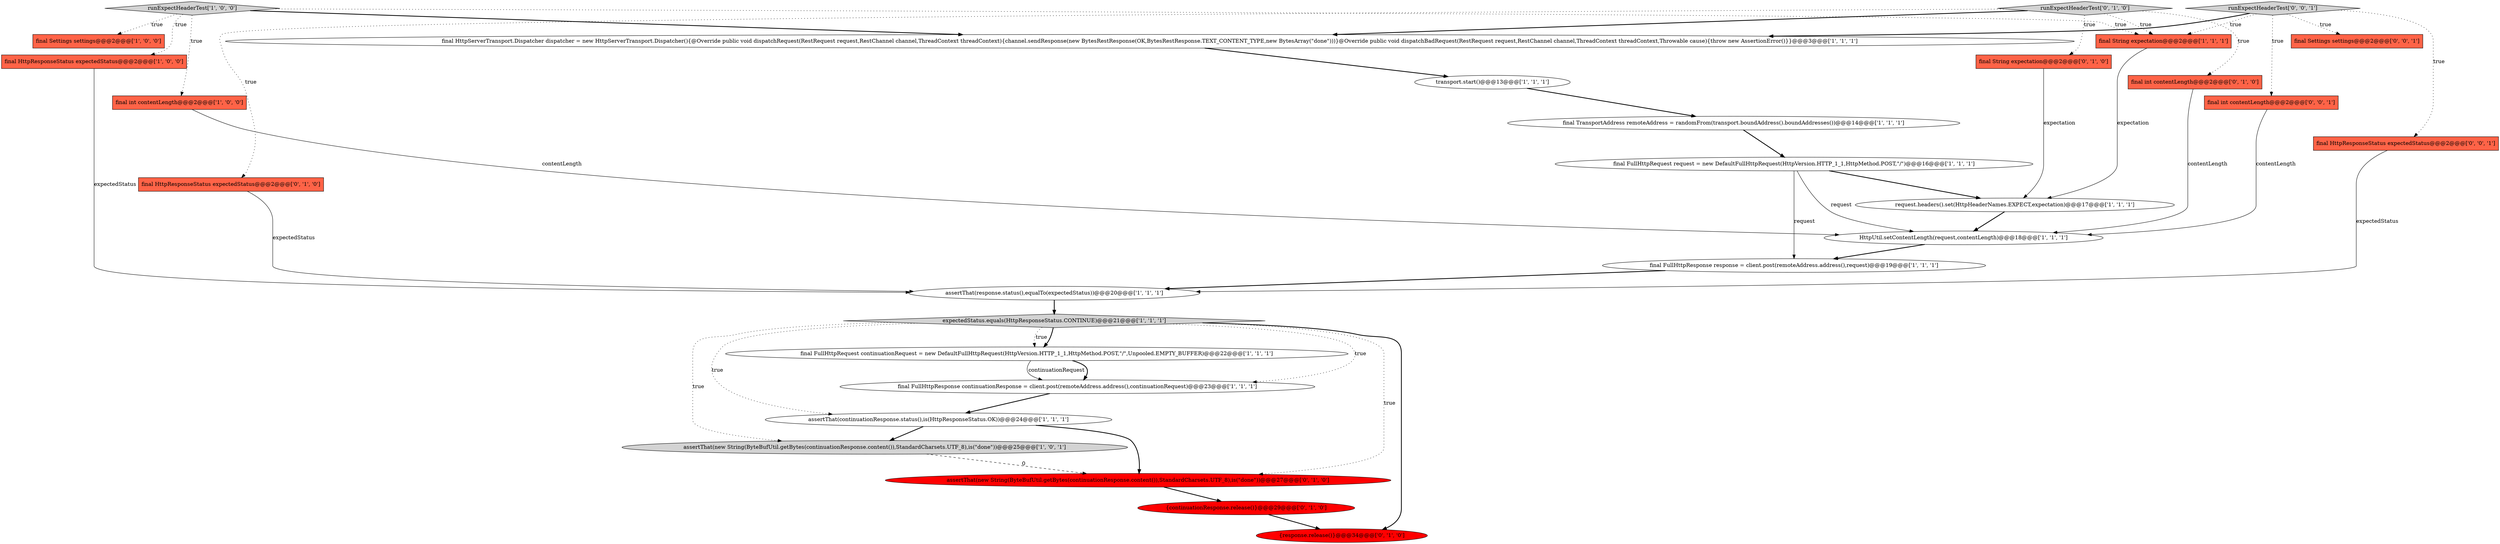 digraph {
1 [style = filled, label = "final TransportAddress remoteAddress = randomFrom(transport.boundAddress().boundAddresses())@@@14@@@['1', '1', '1']", fillcolor = white, shape = ellipse image = "AAA0AAABBB1BBB"];
23 [style = filled, label = "runExpectHeaderTest['0', '1', '0']", fillcolor = lightgray, shape = diamond image = "AAA0AAABBB2BBB"];
13 [style = filled, label = "assertThat(continuationResponse.status(),is(HttpResponseStatus.OK))@@@24@@@['1', '1', '1']", fillcolor = white, shape = ellipse image = "AAA0AAABBB1BBB"];
0 [style = filled, label = "final FullHttpRequest continuationRequest = new DefaultFullHttpRequest(HttpVersion.HTTP_1_1,HttpMethod.POST,\"/\",Unpooled.EMPTY_BUFFER)@@@22@@@['1', '1', '1']", fillcolor = white, shape = ellipse image = "AAA0AAABBB1BBB"];
7 [style = filled, label = "final FullHttpResponse response = client.post(remoteAddress.address(),request)@@@19@@@['1', '1', '1']", fillcolor = white, shape = ellipse image = "AAA0AAABBB1BBB"];
6 [style = filled, label = "final FullHttpResponse continuationResponse = client.post(remoteAddress.address(),continuationRequest)@@@23@@@['1', '1', '1']", fillcolor = white, shape = ellipse image = "AAA0AAABBB1BBB"];
3 [style = filled, label = "final HttpResponseStatus expectedStatus@@@2@@@['1', '0', '0']", fillcolor = tomato, shape = box image = "AAA0AAABBB1BBB"];
9 [style = filled, label = "final String expectation@@@2@@@['1', '1', '1']", fillcolor = tomato, shape = box image = "AAA0AAABBB1BBB"];
4 [style = filled, label = "assertThat(response.status(),equalTo(expectedStatus))@@@20@@@['1', '1', '1']", fillcolor = white, shape = ellipse image = "AAA0AAABBB1BBB"];
8 [style = filled, label = "final Settings settings@@@2@@@['1', '0', '0']", fillcolor = tomato, shape = box image = "AAA0AAABBB1BBB"];
22 [style = filled, label = "{continuationResponse.release()}@@@29@@@['0', '1', '0']", fillcolor = red, shape = ellipse image = "AAA1AAABBB2BBB"];
18 [style = filled, label = "{response.release()}@@@34@@@['0', '1', '0']", fillcolor = red, shape = ellipse image = "AAA1AAABBB2BBB"];
28 [style = filled, label = "runExpectHeaderTest['0', '0', '1']", fillcolor = lightgray, shape = diamond image = "AAA0AAABBB3BBB"];
26 [style = filled, label = "final HttpResponseStatus expectedStatus@@@2@@@['0', '0', '1']", fillcolor = tomato, shape = box image = "AAA0AAABBB3BBB"];
15 [style = filled, label = "assertThat(new String(ByteBufUtil.getBytes(continuationResponse.content()),StandardCharsets.UTF_8),is(\"done\"))@@@25@@@['1', '0', '1']", fillcolor = lightgray, shape = ellipse image = "AAA0AAABBB1BBB"];
5 [style = filled, label = "final HttpServerTransport.Dispatcher dispatcher = new HttpServerTransport.Dispatcher(){@Override public void dispatchRequest(RestRequest request,RestChannel channel,ThreadContext threadContext){channel.sendResponse(new BytesRestResponse(OK,BytesRestResponse.TEXT_CONTENT_TYPE,new BytesArray(\"done\")))}@Override public void dispatchBadRequest(RestRequest request,RestChannel channel,ThreadContext threadContext,Throwable cause){throw new AssertionError()}}@@@3@@@['1', '1', '1']", fillcolor = white, shape = ellipse image = "AAA0AAABBB1BBB"];
27 [style = filled, label = "final int contentLength@@@2@@@['0', '0', '1']", fillcolor = tomato, shape = box image = "AAA0AAABBB3BBB"];
25 [style = filled, label = "final Settings settings@@@2@@@['0', '0', '1']", fillcolor = tomato, shape = box image = "AAA0AAABBB3BBB"];
16 [style = filled, label = "final FullHttpRequest request = new DefaultFullHttpRequest(HttpVersion.HTTP_1_1,HttpMethod.POST,\"/\")@@@16@@@['1', '1', '1']", fillcolor = white, shape = ellipse image = "AAA0AAABBB1BBB"];
2 [style = filled, label = "final int contentLength@@@2@@@['1', '0', '0']", fillcolor = tomato, shape = box image = "AAA0AAABBB1BBB"];
10 [style = filled, label = "transport.start()@@@13@@@['1', '1', '1']", fillcolor = white, shape = ellipse image = "AAA0AAABBB1BBB"];
19 [style = filled, label = "final HttpResponseStatus expectedStatus@@@2@@@['0', '1', '0']", fillcolor = tomato, shape = box image = "AAA0AAABBB2BBB"];
21 [style = filled, label = "final String expectation@@@2@@@['0', '1', '0']", fillcolor = tomato, shape = box image = "AAA0AAABBB2BBB"];
17 [style = filled, label = "request.headers().set(HttpHeaderNames.EXPECT,expectation)@@@17@@@['1', '1', '1']", fillcolor = white, shape = ellipse image = "AAA0AAABBB1BBB"];
14 [style = filled, label = "HttpUtil.setContentLength(request,contentLength)@@@18@@@['1', '1', '1']", fillcolor = white, shape = ellipse image = "AAA0AAABBB1BBB"];
20 [style = filled, label = "final int contentLength@@@2@@@['0', '1', '0']", fillcolor = tomato, shape = box image = "AAA0AAABBB2BBB"];
11 [style = filled, label = "runExpectHeaderTest['1', '0', '0']", fillcolor = lightgray, shape = diamond image = "AAA0AAABBB1BBB"];
24 [style = filled, label = "assertThat(new String(ByteBufUtil.getBytes(continuationResponse.content()),StandardCharsets.UTF_8),is(\"done\"))@@@27@@@['0', '1', '0']", fillcolor = red, shape = ellipse image = "AAA1AAABBB2BBB"];
12 [style = filled, label = "expectedStatus.equals(HttpResponseStatus.CONTINUE)@@@21@@@['1', '1', '1']", fillcolor = lightgray, shape = diamond image = "AAA0AAABBB1BBB"];
5->10 [style = bold, label=""];
28->5 [style = bold, label=""];
13->24 [style = bold, label=""];
23->5 [style = bold, label=""];
0->6 [style = bold, label=""];
28->25 [style = dotted, label="true"];
15->24 [style = dashed, label="0"];
23->21 [style = dotted, label="true"];
12->15 [style = dotted, label="true"];
26->4 [style = solid, label="expectedStatus"];
11->9 [style = dotted, label="true"];
16->17 [style = bold, label=""];
7->4 [style = bold, label=""];
23->19 [style = dotted, label="true"];
24->22 [style = bold, label=""];
12->0 [style = bold, label=""];
23->9 [style = dotted, label="true"];
14->7 [style = bold, label=""];
27->14 [style = solid, label="contentLength"];
16->7 [style = solid, label="request"];
9->17 [style = solid, label="expectation"];
11->5 [style = bold, label=""];
23->20 [style = dotted, label="true"];
22->18 [style = bold, label=""];
12->13 [style = dotted, label="true"];
11->2 [style = dotted, label="true"];
19->4 [style = solid, label="expectedStatus"];
12->6 [style = dotted, label="true"];
17->14 [style = bold, label=""];
1->16 [style = bold, label=""];
6->13 [style = bold, label=""];
28->26 [style = dotted, label="true"];
12->18 [style = bold, label=""];
12->24 [style = dotted, label="true"];
20->14 [style = solid, label="contentLength"];
28->9 [style = dotted, label="true"];
12->0 [style = dotted, label="true"];
4->12 [style = bold, label=""];
11->8 [style = dotted, label="true"];
2->14 [style = solid, label="contentLength"];
13->15 [style = bold, label=""];
28->27 [style = dotted, label="true"];
16->14 [style = solid, label="request"];
10->1 [style = bold, label=""];
11->3 [style = dotted, label="true"];
0->6 [style = solid, label="continuationRequest"];
21->17 [style = solid, label="expectation"];
3->4 [style = solid, label="expectedStatus"];
}
